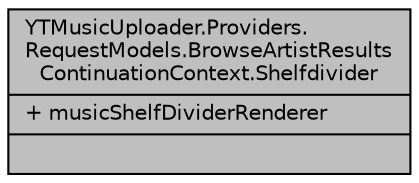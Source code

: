digraph "YTMusicUploader.Providers.RequestModels.BrowseArtistResultsContinuationContext.Shelfdivider"
{
 // LATEX_PDF_SIZE
  edge [fontname="Helvetica",fontsize="10",labelfontname="Helvetica",labelfontsize="10"];
  node [fontname="Helvetica",fontsize="10",shape=record];
  Node1 [label="{YTMusicUploader.Providers.\lRequestModels.BrowseArtistResults\lContinuationContext.Shelfdivider\n|+ musicShelfDividerRenderer\l|}",height=0.2,width=0.4,color="black", fillcolor="grey75", style="filled", fontcolor="black",tooltip=" "];
}
